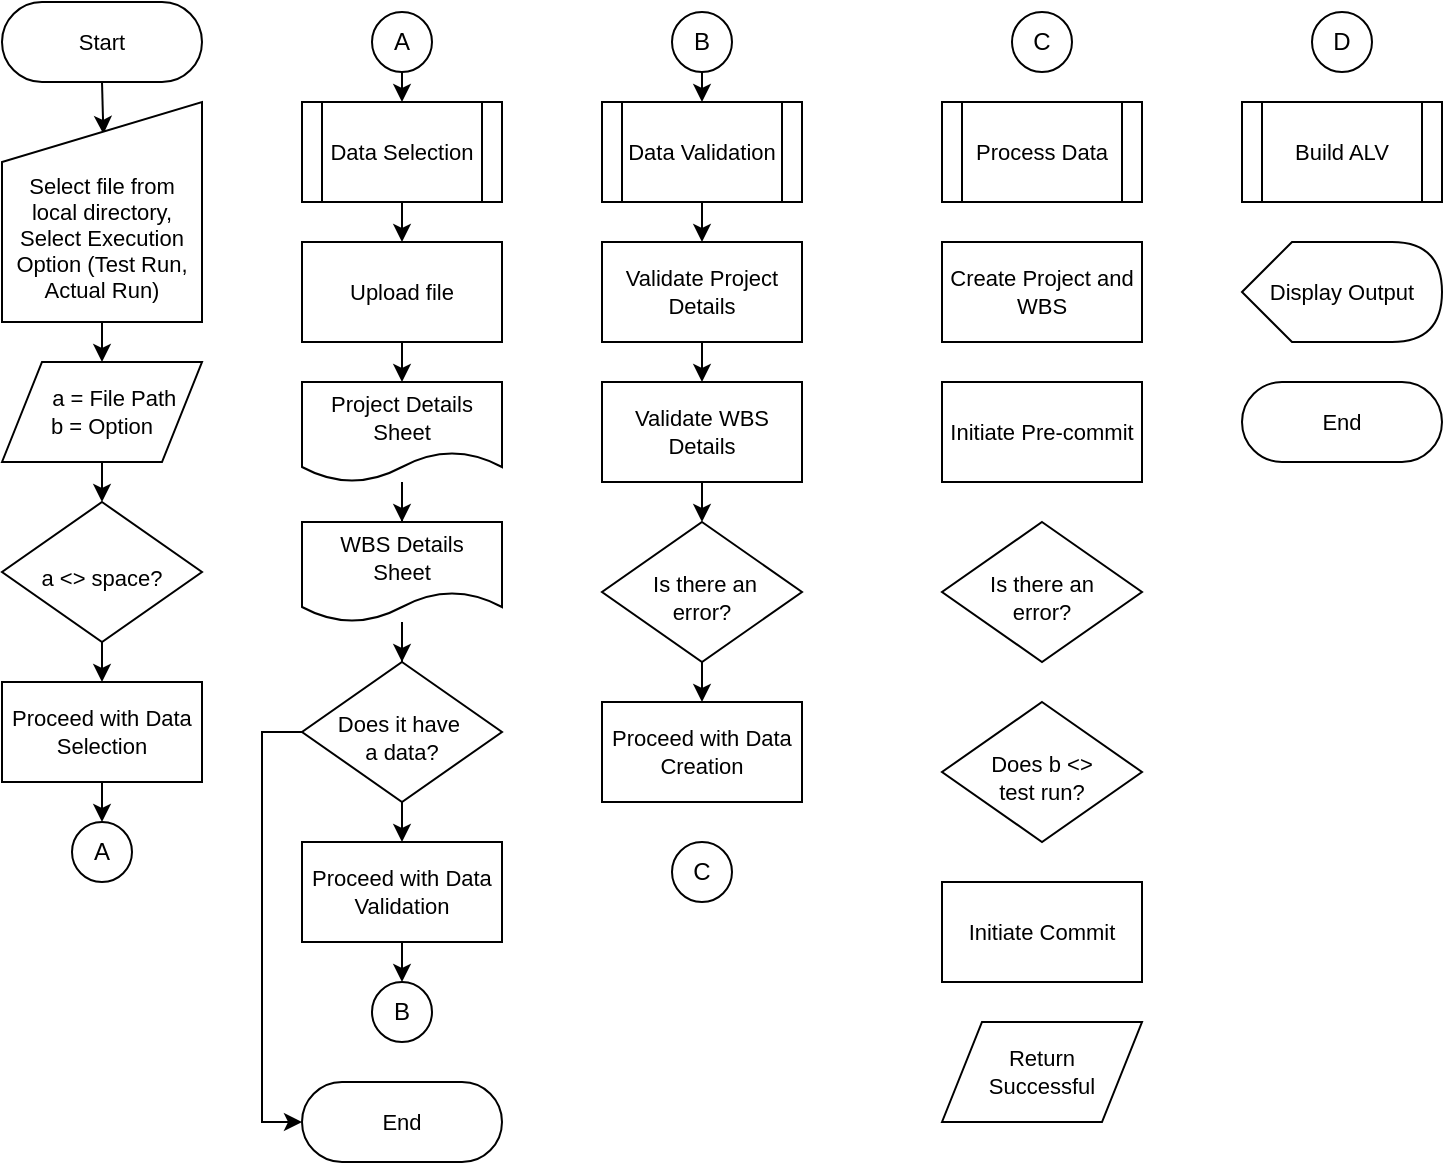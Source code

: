 <mxfile version="21.6.1" type="github">
  <diagram name="Page-1" id="UjbjE2tEJPNOVUMmgGH9">
    <mxGraphModel dx="794" dy="480" grid="1" gridSize="10" guides="1" tooltips="1" connect="1" arrows="1" fold="1" page="1" pageScale="1" pageWidth="850" pageHeight="1100" math="0" shadow="0">
      <root>
        <mxCell id="0" />
        <mxCell id="1" parent="0" />
        <mxCell id="xd6MAsxaFKDQ0-wXbGbq-64" style="edgeStyle=orthogonalEdgeStyle;rounded=0;orthogonalLoop=1;jettySize=auto;html=1;exitX=0.5;exitY=0.5;exitDx=0;exitDy=20;exitPerimeter=0;entryX=0.507;entryY=0.145;entryDx=0;entryDy=0;entryPerimeter=0;" edge="1" parent="1" source="xd6MAsxaFKDQ0-wXbGbq-4" target="xd6MAsxaFKDQ0-wXbGbq-24">
          <mxGeometry relative="1" as="geometry" />
        </mxCell>
        <mxCell id="xd6MAsxaFKDQ0-wXbGbq-4" value="Start" style="html=1;dashed=0;whiteSpace=wrap;shape=mxgraph.dfd.start;fontSize=11;" vertex="1" parent="1">
          <mxGeometry x="80" y="40" width="100" height="40" as="geometry" />
        </mxCell>
        <mxCell id="xd6MAsxaFKDQ0-wXbGbq-71" style="edgeStyle=orthogonalEdgeStyle;rounded=0;orthogonalLoop=1;jettySize=auto;html=1;exitX=0.5;exitY=1;exitDx=0;exitDy=0;entryX=0.5;entryY=0;entryDx=0;entryDy=0;" edge="1" parent="1" source="xd6MAsxaFKDQ0-wXbGbq-7" target="xd6MAsxaFKDQ0-wXbGbq-34">
          <mxGeometry relative="1" as="geometry" />
        </mxCell>
        <mxCell id="xd6MAsxaFKDQ0-wXbGbq-7" value="Upload file" style="whiteSpace=wrap;html=1;strokeWidth=1;fontSize=11;" vertex="1" parent="1">
          <mxGeometry x="230" y="160" width="100" height="50" as="geometry" />
        </mxCell>
        <mxCell id="xd6MAsxaFKDQ0-wXbGbq-8" value="&amp;nbsp;Is there an&amp;nbsp;&lt;br&gt;error?" style="rhombus;whiteSpace=wrap;html=1;strokeWidth=1;fontSize=11;spacingTop=5;" vertex="1" parent="1">
          <mxGeometry x="550" y="300" width="100" height="70" as="geometry" />
        </mxCell>
        <mxCell id="xd6MAsxaFKDQ0-wXbGbq-85" style="edgeStyle=orthogonalEdgeStyle;rounded=0;orthogonalLoop=1;jettySize=auto;html=1;exitX=0.5;exitY=1;exitDx=0;exitDy=0;entryX=0.5;entryY=0;entryDx=0;entryDy=0;" edge="1" parent="1" source="xd6MAsxaFKDQ0-wXbGbq-13" target="xd6MAsxaFKDQ0-wXbGbq-16">
          <mxGeometry relative="1" as="geometry" />
        </mxCell>
        <mxCell id="xd6MAsxaFKDQ0-wXbGbq-13" value="Validate Project Details" style="whiteSpace=wrap;html=1;strokeWidth=1;fontSize=11;" vertex="1" parent="1">
          <mxGeometry x="380" y="160" width="100" height="50" as="geometry" />
        </mxCell>
        <mxCell id="xd6MAsxaFKDQ0-wXbGbq-87" style="edgeStyle=orthogonalEdgeStyle;rounded=0;orthogonalLoop=1;jettySize=auto;html=1;exitX=0.5;exitY=1;exitDx=0;exitDy=0;entryX=0.5;entryY=0;entryDx=0;entryDy=0;" edge="1" parent="1" source="xd6MAsxaFKDQ0-wXbGbq-15" target="xd6MAsxaFKDQ0-wXbGbq-45">
          <mxGeometry relative="1" as="geometry" />
        </mxCell>
        <mxCell id="xd6MAsxaFKDQ0-wXbGbq-15" value="&amp;nbsp;Is there an &lt;br&gt;error?" style="rhombus;whiteSpace=wrap;html=1;strokeWidth=1;fontSize=11;spacingTop=5;" vertex="1" parent="1">
          <mxGeometry x="380" y="300" width="100" height="70" as="geometry" />
        </mxCell>
        <mxCell id="xd6MAsxaFKDQ0-wXbGbq-86" style="edgeStyle=orthogonalEdgeStyle;rounded=0;orthogonalLoop=1;jettySize=auto;html=1;exitX=0.5;exitY=1;exitDx=0;exitDy=0;entryX=0.5;entryY=0;entryDx=0;entryDy=0;" edge="1" parent="1" source="xd6MAsxaFKDQ0-wXbGbq-16" target="xd6MAsxaFKDQ0-wXbGbq-15">
          <mxGeometry relative="1" as="geometry" />
        </mxCell>
        <mxCell id="xd6MAsxaFKDQ0-wXbGbq-16" value="Validate WBS Details" style="whiteSpace=wrap;html=1;strokeWidth=1;fontSize=11;" vertex="1" parent="1">
          <mxGeometry x="380" y="230" width="100" height="50" as="geometry" />
        </mxCell>
        <mxCell id="xd6MAsxaFKDQ0-wXbGbq-78" style="edgeStyle=orthogonalEdgeStyle;rounded=0;orthogonalLoop=1;jettySize=auto;html=1;exitX=0.5;exitY=1;exitDx=0;exitDy=0;entryX=0.5;entryY=0;entryDx=0;entryDy=0;" edge="1" parent="1" source="xd6MAsxaFKDQ0-wXbGbq-17" target="xd6MAsxaFKDQ0-wXbGbq-36">
          <mxGeometry relative="1" as="geometry" />
        </mxCell>
        <mxCell id="xd6MAsxaFKDQ0-wXbGbq-82" style="edgeStyle=orthogonalEdgeStyle;rounded=0;orthogonalLoop=1;jettySize=auto;html=1;exitX=0;exitY=0.5;exitDx=0;exitDy=0;entryX=0;entryY=0.5;entryDx=0;entryDy=0;entryPerimeter=0;" edge="1" parent="1" source="xd6MAsxaFKDQ0-wXbGbq-17" target="xd6MAsxaFKDQ0-wXbGbq-81">
          <mxGeometry relative="1" as="geometry" />
        </mxCell>
        <mxCell id="xd6MAsxaFKDQ0-wXbGbq-17" value="Does it have&amp;nbsp;&lt;br&gt;a data?" style="rhombus;whiteSpace=wrap;html=1;strokeWidth=1;fontSize=11;spacingTop=5;" vertex="1" parent="1">
          <mxGeometry x="230" y="370" width="100" height="70" as="geometry" />
        </mxCell>
        <mxCell id="xd6MAsxaFKDQ0-wXbGbq-18" value="Create Project and WBS" style="whiteSpace=wrap;html=1;strokeWidth=1;fontSize=11;" vertex="1" parent="1">
          <mxGeometry x="550" y="160" width="100" height="50" as="geometry" />
        </mxCell>
        <mxCell id="xd6MAsxaFKDQ0-wXbGbq-65" style="edgeStyle=orthogonalEdgeStyle;rounded=0;orthogonalLoop=1;jettySize=auto;html=1;exitX=0.5;exitY=1;exitDx=0;exitDy=0;entryX=0.5;entryY=0;entryDx=0;entryDy=0;" edge="1" parent="1" source="xd6MAsxaFKDQ0-wXbGbq-24" target="xd6MAsxaFKDQ0-wXbGbq-27">
          <mxGeometry relative="1" as="geometry" />
        </mxCell>
        <mxCell id="xd6MAsxaFKDQ0-wXbGbq-24" value="&lt;br style=&quot;font-size: 11px;&quot;&gt;&lt;br style=&quot;font-size: 11px;&quot;&gt;Select file from local directory,&lt;br&gt;Select Execution Option (Test Run, Actual Run)" style="shape=manualInput;whiteSpace=wrap;html=1;fontSize=11;" vertex="1" parent="1">
          <mxGeometry x="80" y="90" width="100" height="110" as="geometry" />
        </mxCell>
        <mxCell id="xd6MAsxaFKDQ0-wXbGbq-66" style="edgeStyle=orthogonalEdgeStyle;rounded=0;orthogonalLoop=1;jettySize=auto;html=1;exitX=0.5;exitY=1;exitDx=0;exitDy=0;entryX=0.5;entryY=0;entryDx=0;entryDy=0;" edge="1" parent="1" source="xd6MAsxaFKDQ0-wXbGbq-27" target="xd6MAsxaFKDQ0-wXbGbq-29">
          <mxGeometry relative="1" as="geometry" />
        </mxCell>
        <mxCell id="xd6MAsxaFKDQ0-wXbGbq-27" value="&amp;nbsp; &amp;nbsp; a = File Path&lt;br&gt;b = Option" style="shape=parallelogram;perimeter=parallelogramPerimeter;whiteSpace=wrap;html=1;fixedSize=1;fontSize=11;" vertex="1" parent="1">
          <mxGeometry x="80" y="220" width="100" height="50" as="geometry" />
        </mxCell>
        <mxCell id="xd6MAsxaFKDQ0-wXbGbq-67" style="edgeStyle=orthogonalEdgeStyle;rounded=0;orthogonalLoop=1;jettySize=auto;html=1;exitX=0.5;exitY=1;exitDx=0;exitDy=0;entryX=0.5;entryY=0;entryDx=0;entryDy=0;" edge="1" parent="1" source="xd6MAsxaFKDQ0-wXbGbq-29" target="xd6MAsxaFKDQ0-wXbGbq-30">
          <mxGeometry relative="1" as="geometry" />
        </mxCell>
        <mxCell id="xd6MAsxaFKDQ0-wXbGbq-29" value="a &amp;lt;&amp;gt; space?&lt;br&gt;" style="rhombus;whiteSpace=wrap;html=1;strokeWidth=1;fontSize=11;spacingTop=5;" vertex="1" parent="1">
          <mxGeometry x="80" y="290" width="100" height="70" as="geometry" />
        </mxCell>
        <mxCell id="xd6MAsxaFKDQ0-wXbGbq-68" style="edgeStyle=orthogonalEdgeStyle;rounded=0;orthogonalLoop=1;jettySize=auto;html=1;exitX=0.5;exitY=1;exitDx=0;exitDy=0;entryX=0.5;entryY=0;entryDx=0;entryDy=0;" edge="1" parent="1" source="xd6MAsxaFKDQ0-wXbGbq-30" target="xd6MAsxaFKDQ0-wXbGbq-31">
          <mxGeometry relative="1" as="geometry" />
        </mxCell>
        <mxCell id="xd6MAsxaFKDQ0-wXbGbq-30" value="Proceed with Data Selection" style="whiteSpace=wrap;html=1;strokeWidth=1;fontSize=11;" vertex="1" parent="1">
          <mxGeometry x="80" y="380" width="100" height="50" as="geometry" />
        </mxCell>
        <mxCell id="xd6MAsxaFKDQ0-wXbGbq-31" value="A" style="ellipse;whiteSpace=wrap;html=1;aspect=fixed;" vertex="1" parent="1">
          <mxGeometry x="115" y="450" width="30" height="30" as="geometry" />
        </mxCell>
        <mxCell id="xd6MAsxaFKDQ0-wXbGbq-69" style="edgeStyle=orthogonalEdgeStyle;rounded=0;orthogonalLoop=1;jettySize=auto;html=1;exitX=0.5;exitY=1;exitDx=0;exitDy=0;entryX=0.5;entryY=0;entryDx=0;entryDy=0;" edge="1" parent="1" source="xd6MAsxaFKDQ0-wXbGbq-32" target="xd6MAsxaFKDQ0-wXbGbq-33">
          <mxGeometry relative="1" as="geometry" />
        </mxCell>
        <mxCell id="xd6MAsxaFKDQ0-wXbGbq-32" value="A" style="ellipse;whiteSpace=wrap;html=1;aspect=fixed;" vertex="1" parent="1">
          <mxGeometry x="265" y="45" width="30" height="30" as="geometry" />
        </mxCell>
        <mxCell id="xd6MAsxaFKDQ0-wXbGbq-70" style="edgeStyle=orthogonalEdgeStyle;rounded=0;orthogonalLoop=1;jettySize=auto;html=1;exitX=0.5;exitY=1;exitDx=0;exitDy=0;entryX=0.5;entryY=0;entryDx=0;entryDy=0;" edge="1" parent="1" source="xd6MAsxaFKDQ0-wXbGbq-33" target="xd6MAsxaFKDQ0-wXbGbq-7">
          <mxGeometry relative="1" as="geometry" />
        </mxCell>
        <mxCell id="xd6MAsxaFKDQ0-wXbGbq-33" value="Data Selection" style="shape=process;whiteSpace=wrap;html=1;backgroundOutline=1;fontSize=11;" vertex="1" parent="1">
          <mxGeometry x="230" y="90" width="100" height="50" as="geometry" />
        </mxCell>
        <mxCell id="xd6MAsxaFKDQ0-wXbGbq-72" value="" style="edgeStyle=orthogonalEdgeStyle;rounded=0;orthogonalLoop=1;jettySize=auto;html=1;" edge="1" parent="1" source="xd6MAsxaFKDQ0-wXbGbq-34" target="xd6MAsxaFKDQ0-wXbGbq-35">
          <mxGeometry relative="1" as="geometry" />
        </mxCell>
        <mxCell id="xd6MAsxaFKDQ0-wXbGbq-34" value="Project Details Sheet" style="shape=document;whiteSpace=wrap;html=1;boundedLbl=1;fontSize=11;" vertex="1" parent="1">
          <mxGeometry x="230" y="230" width="100" height="50" as="geometry" />
        </mxCell>
        <mxCell id="xd6MAsxaFKDQ0-wXbGbq-77" value="" style="edgeStyle=orthogonalEdgeStyle;rounded=0;orthogonalLoop=1;jettySize=auto;html=1;" edge="1" parent="1" source="xd6MAsxaFKDQ0-wXbGbq-35" target="xd6MAsxaFKDQ0-wXbGbq-17">
          <mxGeometry relative="1" as="geometry" />
        </mxCell>
        <mxCell id="xd6MAsxaFKDQ0-wXbGbq-35" value="WBS Details &lt;br&gt;Sheet" style="shape=document;whiteSpace=wrap;html=1;boundedLbl=1;fontSize=11;" vertex="1" parent="1">
          <mxGeometry x="230" y="300" width="100" height="50" as="geometry" />
        </mxCell>
        <mxCell id="xd6MAsxaFKDQ0-wXbGbq-79" style="edgeStyle=orthogonalEdgeStyle;rounded=0;orthogonalLoop=1;jettySize=auto;html=1;exitX=0.5;exitY=1;exitDx=0;exitDy=0;entryX=0.5;entryY=0;entryDx=0;entryDy=0;" edge="1" parent="1" source="xd6MAsxaFKDQ0-wXbGbq-36" target="xd6MAsxaFKDQ0-wXbGbq-38">
          <mxGeometry relative="1" as="geometry" />
        </mxCell>
        <mxCell id="xd6MAsxaFKDQ0-wXbGbq-36" value="Proceed with Data Validation" style="whiteSpace=wrap;html=1;strokeWidth=1;fontSize=11;" vertex="1" parent="1">
          <mxGeometry x="230" y="460" width="100" height="50" as="geometry" />
        </mxCell>
        <mxCell id="xd6MAsxaFKDQ0-wXbGbq-38" value="B" style="ellipse;whiteSpace=wrap;html=1;aspect=fixed;" vertex="1" parent="1">
          <mxGeometry x="265" y="530" width="30" height="30" as="geometry" />
        </mxCell>
        <mxCell id="xd6MAsxaFKDQ0-wXbGbq-83" style="edgeStyle=orthogonalEdgeStyle;rounded=0;orthogonalLoop=1;jettySize=auto;html=1;exitX=0.5;exitY=1;exitDx=0;exitDy=0;entryX=0.5;entryY=0;entryDx=0;entryDy=0;" edge="1" parent="1" source="xd6MAsxaFKDQ0-wXbGbq-39" target="xd6MAsxaFKDQ0-wXbGbq-40">
          <mxGeometry relative="1" as="geometry" />
        </mxCell>
        <mxCell id="xd6MAsxaFKDQ0-wXbGbq-39" value="B" style="ellipse;whiteSpace=wrap;html=1;aspect=fixed;" vertex="1" parent="1">
          <mxGeometry x="415" y="45" width="30" height="30" as="geometry" />
        </mxCell>
        <mxCell id="xd6MAsxaFKDQ0-wXbGbq-84" style="edgeStyle=orthogonalEdgeStyle;rounded=0;orthogonalLoop=1;jettySize=auto;html=1;exitX=0.5;exitY=1;exitDx=0;exitDy=0;entryX=0.5;entryY=0;entryDx=0;entryDy=0;" edge="1" parent="1" source="xd6MAsxaFKDQ0-wXbGbq-40" target="xd6MAsxaFKDQ0-wXbGbq-13">
          <mxGeometry relative="1" as="geometry" />
        </mxCell>
        <mxCell id="xd6MAsxaFKDQ0-wXbGbq-40" value="Data Validation" style="shape=process;whiteSpace=wrap;html=1;backgroundOutline=1;fontSize=11;" vertex="1" parent="1">
          <mxGeometry x="380" y="90" width="100" height="50" as="geometry" />
        </mxCell>
        <mxCell id="xd6MAsxaFKDQ0-wXbGbq-45" value="Proceed with Data Creation" style="whiteSpace=wrap;html=1;strokeWidth=1;fontSize=11;" vertex="1" parent="1">
          <mxGeometry x="380" y="390" width="100" height="50" as="geometry" />
        </mxCell>
        <mxCell id="xd6MAsxaFKDQ0-wXbGbq-46" value="C" style="ellipse;whiteSpace=wrap;html=1;aspect=fixed;" vertex="1" parent="1">
          <mxGeometry x="415" y="460" width="30" height="30" as="geometry" />
        </mxCell>
        <mxCell id="xd6MAsxaFKDQ0-wXbGbq-47" value="C" style="ellipse;whiteSpace=wrap;html=1;aspect=fixed;" vertex="1" parent="1">
          <mxGeometry x="585" y="45" width="30" height="30" as="geometry" />
        </mxCell>
        <mxCell id="xd6MAsxaFKDQ0-wXbGbq-48" value="Process Data" style="shape=process;whiteSpace=wrap;html=1;backgroundOutline=1;fontSize=11;" vertex="1" parent="1">
          <mxGeometry x="550" y="90" width="100" height="50" as="geometry" />
        </mxCell>
        <mxCell id="xd6MAsxaFKDQ0-wXbGbq-51" value="Initiate Pre-commit" style="whiteSpace=wrap;html=1;strokeWidth=1;fontSize=11;" vertex="1" parent="1">
          <mxGeometry x="550" y="230" width="100" height="50" as="geometry" />
        </mxCell>
        <mxCell id="xd6MAsxaFKDQ0-wXbGbq-53" value="Does b &amp;lt;&amp;gt;&lt;br&gt;test run?" style="rhombus;whiteSpace=wrap;html=1;strokeWidth=1;fontSize=11;spacingTop=5;" vertex="1" parent="1">
          <mxGeometry x="550" y="390" width="100" height="70" as="geometry" />
        </mxCell>
        <mxCell id="xd6MAsxaFKDQ0-wXbGbq-54" value="Initiate Commit" style="whiteSpace=wrap;html=1;strokeWidth=1;fontSize=11;" vertex="1" parent="1">
          <mxGeometry x="550" y="480" width="100" height="50" as="geometry" />
        </mxCell>
        <mxCell id="xd6MAsxaFKDQ0-wXbGbq-55" value="D" style="ellipse;whiteSpace=wrap;html=1;aspect=fixed;" vertex="1" parent="1">
          <mxGeometry x="735" y="45" width="30" height="30" as="geometry" />
        </mxCell>
        <mxCell id="xd6MAsxaFKDQ0-wXbGbq-56" value="Build ALV" style="shape=process;whiteSpace=wrap;html=1;backgroundOutline=1;fontSize=11;" vertex="1" parent="1">
          <mxGeometry x="700" y="90" width="100" height="50" as="geometry" />
        </mxCell>
        <mxCell id="xd6MAsxaFKDQ0-wXbGbq-58" value="End" style="html=1;dashed=0;whiteSpace=wrap;shape=mxgraph.dfd.start;fontSize=11;" vertex="1" parent="1">
          <mxGeometry x="700" y="230" width="100" height="40" as="geometry" />
        </mxCell>
        <mxCell id="xd6MAsxaFKDQ0-wXbGbq-61" value="Display Output" style="shape=display;whiteSpace=wrap;html=1;fontSize=11;" vertex="1" parent="1">
          <mxGeometry x="700" y="160" width="100" height="50" as="geometry" />
        </mxCell>
        <mxCell id="xd6MAsxaFKDQ0-wXbGbq-62" value="Return &lt;br&gt;Successful" style="shape=parallelogram;perimeter=parallelogramPerimeter;whiteSpace=wrap;html=1;fixedSize=1;fontSize=11;" vertex="1" parent="1">
          <mxGeometry x="550" y="550" width="100" height="50" as="geometry" />
        </mxCell>
        <mxCell id="xd6MAsxaFKDQ0-wXbGbq-81" value="End" style="html=1;dashed=0;whiteSpace=wrap;shape=mxgraph.dfd.start;fontSize=11;" vertex="1" parent="1">
          <mxGeometry x="230" y="580" width="100" height="40" as="geometry" />
        </mxCell>
      </root>
    </mxGraphModel>
  </diagram>
</mxfile>
